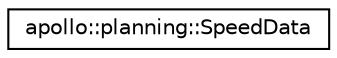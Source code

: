 digraph "Graphical Class Hierarchy"
{
  edge [fontname="Helvetica",fontsize="10",labelfontname="Helvetica",labelfontsize="10"];
  node [fontname="Helvetica",fontsize="10",shape=record];
  rankdir="LR";
  Node1 [label="apollo::planning::SpeedData",height=0.2,width=0.4,color="black", fillcolor="white", style="filled",URL="$classapollo_1_1planning_1_1SpeedData.html"];
}
